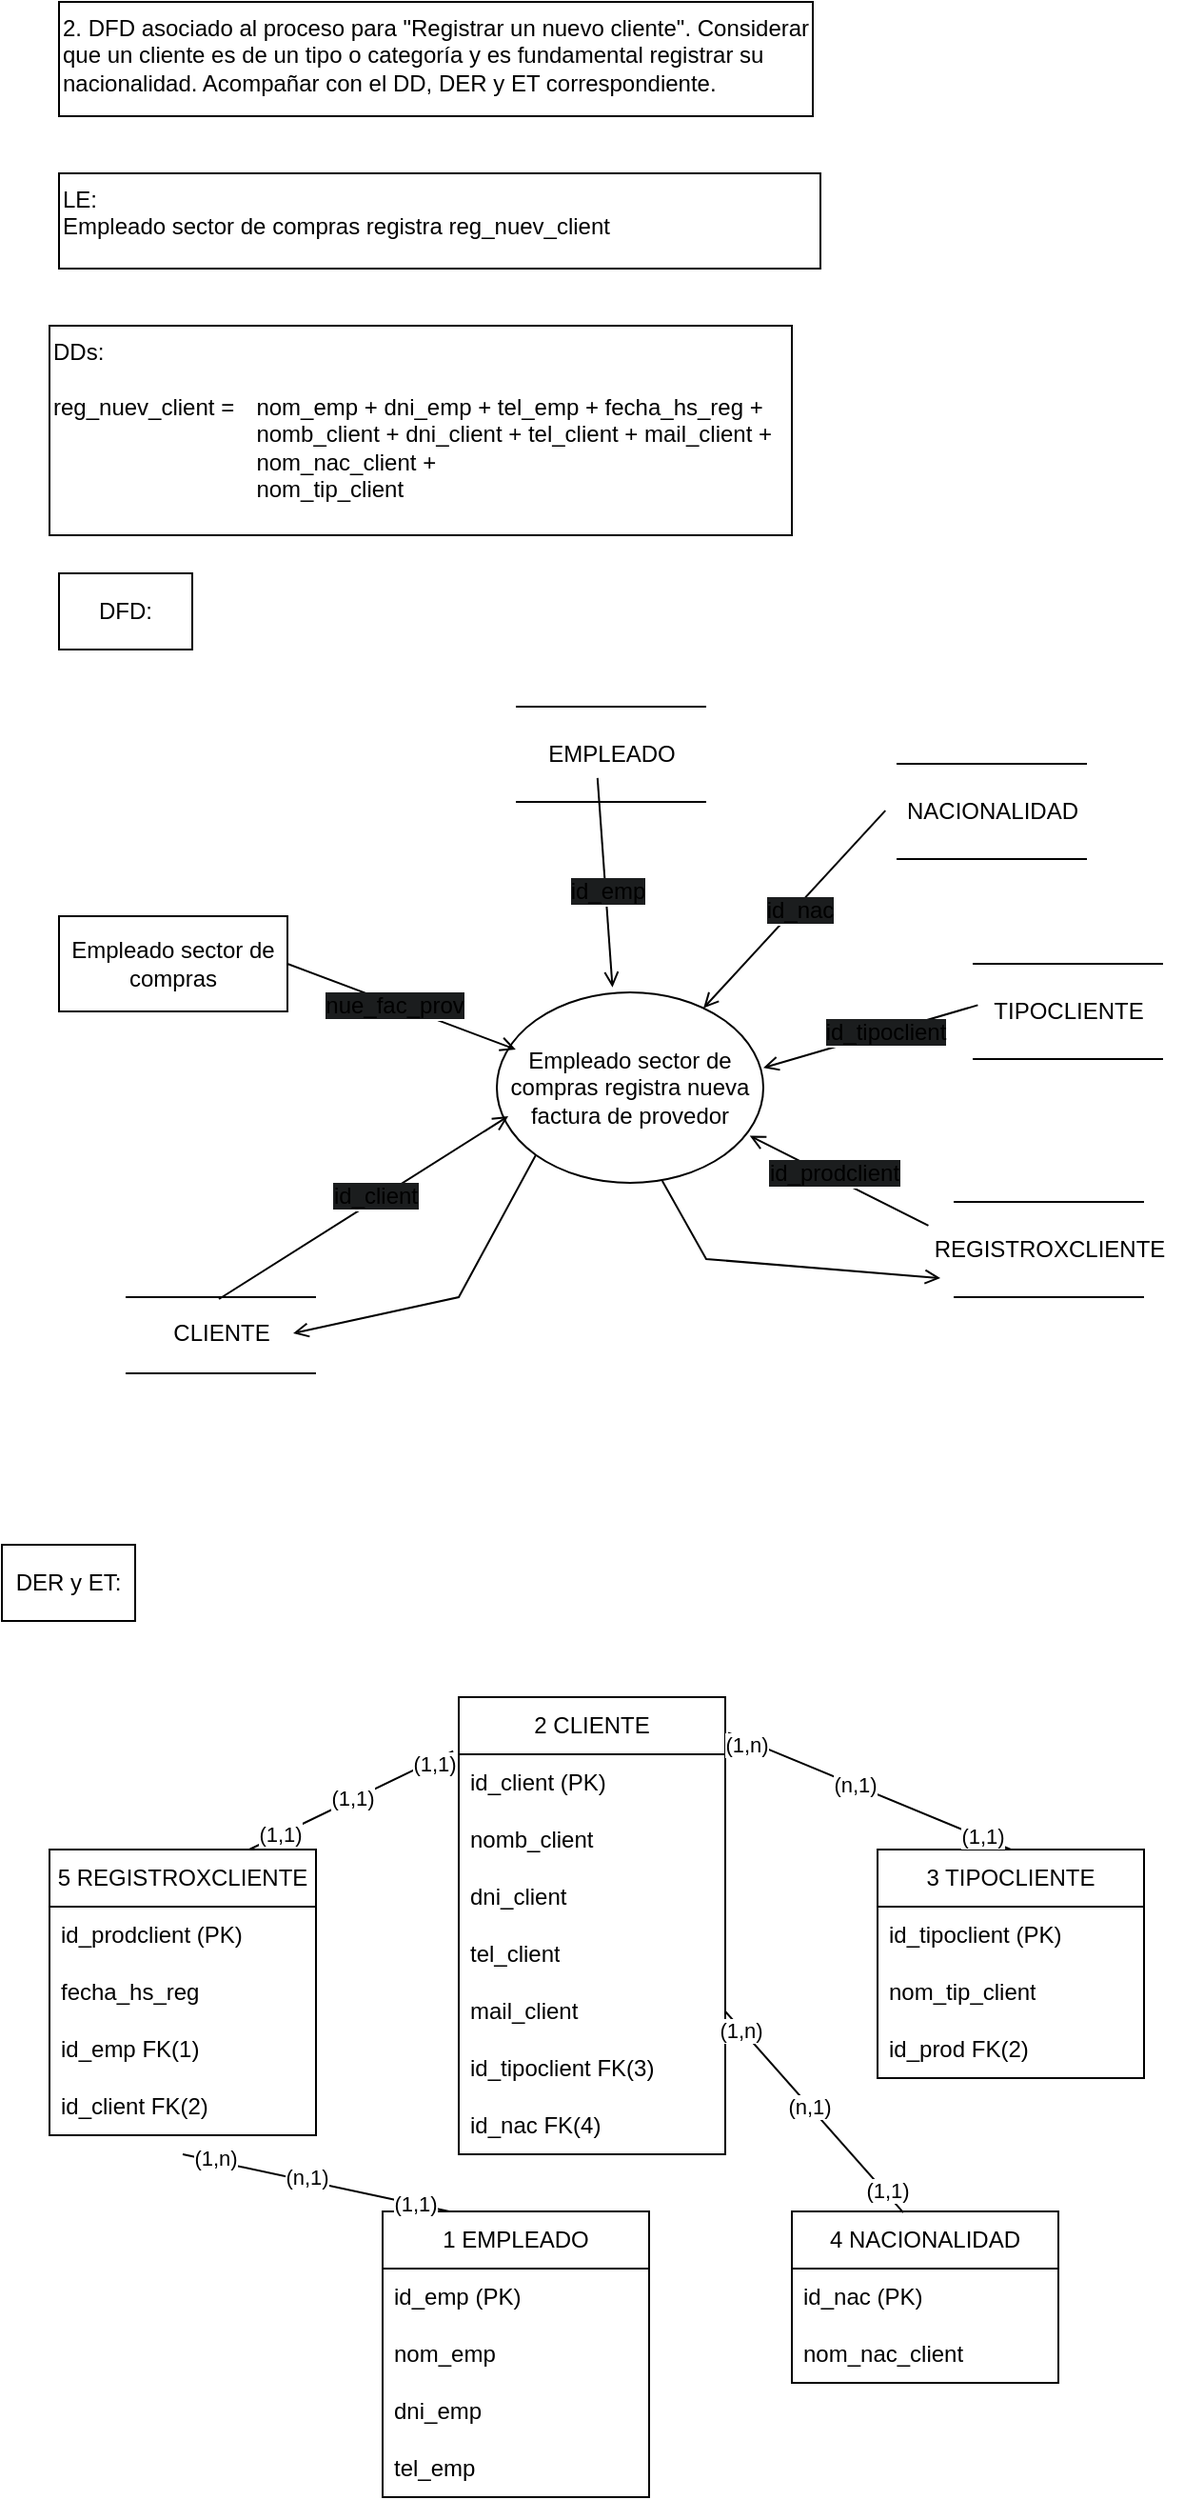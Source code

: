 <mxfile version="28.1.2">
  <diagram name="Página-1" id="k7-KkS8hXyFJskgSxUZF">
    <mxGraphModel dx="1507" dy="674" grid="1" gridSize="10" guides="1" tooltips="1" connect="1" arrows="1" fold="1" page="1" pageScale="1" pageWidth="827" pageHeight="1169" math="0" shadow="0">
      <root>
        <mxCell id="0" />
        <mxCell id="1" parent="0" />
        <mxCell id="AnyWGYtTl7H9kpEMKdwq-1" value="2. DFD asociado al proceso para &quot;Registrar un nuevo cliente&quot;. Considerar&lt;br/&gt; que un cliente es de un tipo o categoría y es fundamental registrar su &lt;br/&gt;nacionalidad. Acompañar con el DD, DER y ET correspondiente." style="rounded=0;whiteSpace=wrap;html=1;align=left;verticalAlign=top;" parent="1" vertex="1">
          <mxGeometry x="30" y="70" width="396" height="60" as="geometry" />
        </mxCell>
        <mxCell id="AnyWGYtTl7H9kpEMKdwq-2" value="LE:&lt;div&gt;Empleado sector de compras registra reg_nuev_client&lt;/div&gt;" style="rounded=0;whiteSpace=wrap;html=1;align=left;verticalAlign=top;" parent="1" vertex="1">
          <mxGeometry x="30" y="160" width="400" height="50" as="geometry" />
        </mxCell>
        <mxCell id="AnyWGYtTl7H9kpEMKdwq-3" value="&lt;span style=&quot;background-color: transparent; color: light-dark(rgb(0, 0, 0), rgb(255, 255, 255));&quot;&gt;DDs:&amp;nbsp;&lt;/span&gt;&lt;div&gt;&lt;span style=&quot;background-color: transparent; color: light-dark(rgb(0, 0, 0), rgb(255, 255, 255));&quot;&gt;&lt;br&gt;&lt;/span&gt;&lt;/div&gt;&lt;div&gt;&lt;span style=&quot;background-color: transparent; color: light-dark(rgb(0, 0, 0), rgb(255, 255, 255));&quot;&gt;reg_nuev_client&lt;/span&gt;&lt;span style=&quot;background-color: transparent; color: light-dark(rgb(0, 0, 0), rgb(255, 255, 255));&quot;&gt;&amp;nbsp;= &lt;span style=&quot;white-space: pre;&quot;&gt;&#x9;&lt;/span&gt;nom_emp + dni_emp + tel_emp + fecha_hs_reg +&amp;nbsp;&lt;/span&gt;&lt;/div&gt;&lt;div&gt;&lt;span style=&quot;background-color: transparent; color: light-dark(rgb(0, 0, 0), rgb(255, 255, 255));&quot;&gt;&lt;span style=&quot;white-space: pre;&quot;&gt;&#x9;&lt;/span&gt;&lt;span style=&quot;white-space: pre;&quot;&gt;&#x9;&lt;/span&gt;&lt;span style=&quot;white-space: pre;&quot;&gt;&#x9;&lt;span style=&quot;white-space: pre;&quot;&gt;&#x9;&lt;/span&gt;nomb_&lt;/span&gt;client&lt;span style=&quot;white-space: pre;&quot;&gt; + dni_client + tel_client + mail_client + &lt;/span&gt;&lt;br&gt;&lt;/span&gt;&lt;/div&gt;&lt;div&gt;&lt;span style=&quot;background-color: transparent; color: light-dark(rgb(0, 0, 0), rgb(255, 255, 255));&quot;&gt;&lt;span style=&quot;white-space: pre;&quot;&gt;&#x9;&lt;/span&gt;&lt;span style=&quot;white-space: pre;&quot;&gt;&#x9;&lt;/span&gt;&lt;span style=&quot;white-space: pre;&quot;&gt;&#x9;&lt;/span&gt;&lt;span style=&quot;white-space: pre;&quot;&gt;&#x9;&lt;/span&gt;nom_nac_client +&amp;nbsp;&lt;/span&gt;&lt;/div&gt;&lt;div&gt;&lt;span style=&quot;background-color: transparent; color: light-dark(rgb(0, 0, 0), rgb(255, 255, 255));&quot;&gt;&lt;span style=&quot;white-space: pre;&quot;&gt;&#x9;&lt;/span&gt;&lt;span style=&quot;white-space: pre;&quot;&gt;&#x9;&lt;/span&gt;&lt;span style=&quot;white-space: pre;&quot;&gt;&#x9;&lt;/span&gt;&lt;span style=&quot;white-space: pre;&quot;&gt;&#x9;&lt;/span&gt;nom_tip_client&lt;br&gt;&lt;/span&gt;&lt;/div&gt;&lt;div&gt;&lt;br&gt;&lt;/div&gt;" style="rounded=0;whiteSpace=wrap;html=1;align=left;verticalAlign=top;" parent="1" vertex="1">
          <mxGeometry x="25" y="240" width="390" height="110" as="geometry" />
        </mxCell>
        <mxCell id="AnyWGYtTl7H9kpEMKdwq-4" value="1 EMPLEADO" style="swimlane;fontStyle=0;childLayout=stackLayout;horizontal=1;startSize=30;horizontalStack=0;resizeParent=1;resizeParentMax=0;resizeLast=0;collapsible=1;marginBottom=0;whiteSpace=wrap;html=1;" parent="1" vertex="1">
          <mxGeometry x="200" y="1230" width="140" height="150" as="geometry">
            <mxRectangle x="70" y="480" width="110" height="30" as="alternateBounds" />
          </mxGeometry>
        </mxCell>
        <mxCell id="AnyWGYtTl7H9kpEMKdwq-5" value="id_emp (PK)" style="text;strokeColor=none;fillColor=none;align=left;verticalAlign=middle;spacingLeft=4;spacingRight=4;overflow=hidden;points=[[0,0.5],[1,0.5]];portConstraint=eastwest;rotatable=0;whiteSpace=wrap;html=1;" parent="AnyWGYtTl7H9kpEMKdwq-4" vertex="1">
          <mxGeometry y="30" width="140" height="30" as="geometry" />
        </mxCell>
        <mxCell id="AnyWGYtTl7H9kpEMKdwq-6" value="nom_emp" style="text;strokeColor=none;fillColor=none;align=left;verticalAlign=middle;spacingLeft=4;spacingRight=4;overflow=hidden;points=[[0,0.5],[1,0.5]];portConstraint=eastwest;rotatable=0;whiteSpace=wrap;html=1;" parent="AnyWGYtTl7H9kpEMKdwq-4" vertex="1">
          <mxGeometry y="60" width="140" height="30" as="geometry" />
        </mxCell>
        <mxCell id="AnyWGYtTl7H9kpEMKdwq-7" value="dni_emp" style="text;strokeColor=none;fillColor=none;align=left;verticalAlign=middle;spacingLeft=4;spacingRight=4;overflow=hidden;points=[[0,0.5],[1,0.5]];portConstraint=eastwest;rotatable=0;whiteSpace=wrap;html=1;" parent="AnyWGYtTl7H9kpEMKdwq-4" vertex="1">
          <mxGeometry y="90" width="140" height="30" as="geometry" />
        </mxCell>
        <mxCell id="AnyWGYtTl7H9kpEMKdwq-8" value="tel_emp" style="text;strokeColor=none;fillColor=none;align=left;verticalAlign=middle;spacingLeft=4;spacingRight=4;overflow=hidden;points=[[0,0.5],[1,0.5]];portConstraint=eastwest;rotatable=0;whiteSpace=wrap;html=1;" parent="AnyWGYtTl7H9kpEMKdwq-4" vertex="1">
          <mxGeometry y="120" width="140" height="30" as="geometry" />
        </mxCell>
        <mxCell id="AnyWGYtTl7H9kpEMKdwq-15" value="2 CLIENTE" style="swimlane;fontStyle=0;childLayout=stackLayout;horizontal=1;startSize=30;horizontalStack=0;resizeParent=1;resizeParentMax=0;resizeLast=0;collapsible=1;marginBottom=0;whiteSpace=wrap;html=1;" parent="1" vertex="1">
          <mxGeometry x="240" y="960" width="140" height="240" as="geometry">
            <mxRectangle x="390" y="480" width="110" height="30" as="alternateBounds" />
          </mxGeometry>
        </mxCell>
        <mxCell id="AnyWGYtTl7H9kpEMKdwq-16" value="id_client (PK)" style="text;strokeColor=none;fillColor=none;align=left;verticalAlign=middle;spacingLeft=4;spacingRight=4;overflow=hidden;points=[[0,0.5],[1,0.5]];portConstraint=eastwest;rotatable=0;whiteSpace=wrap;html=1;" parent="AnyWGYtTl7H9kpEMKdwq-15" vertex="1">
          <mxGeometry y="30" width="140" height="30" as="geometry" />
        </mxCell>
        <mxCell id="AnyWGYtTl7H9kpEMKdwq-17" value="&lt;span style=&quot;white-space: pre;&quot;&gt;nomb_&lt;/span&gt;client" style="text;strokeColor=none;fillColor=none;align=left;verticalAlign=middle;spacingLeft=4;spacingRight=4;overflow=hidden;points=[[0,0.5],[1,0.5]];portConstraint=eastwest;rotatable=0;whiteSpace=wrap;html=1;" parent="AnyWGYtTl7H9kpEMKdwq-15" vertex="1">
          <mxGeometry y="60" width="140" height="30" as="geometry" />
        </mxCell>
        <mxCell id="AnyWGYtTl7H9kpEMKdwq-18" value="&lt;span style=&quot;font-weight: 400; white-space: pre;&quot;&gt;dni_client&lt;/span&gt;" style="text;strokeColor=none;fillColor=none;align=left;verticalAlign=middle;spacingLeft=4;spacingRight=4;overflow=hidden;points=[[0,0.5],[1,0.5]];portConstraint=eastwest;rotatable=0;whiteSpace=wrap;html=1;fontStyle=1" parent="AnyWGYtTl7H9kpEMKdwq-15" vertex="1">
          <mxGeometry y="90" width="140" height="30" as="geometry" />
        </mxCell>
        <mxCell id="AnyWGYtTl7H9kpEMKdwq-19" value="&lt;span style=&quot;white-space: pre;&quot;&gt;tel_client&lt;/span&gt;" style="text;strokeColor=none;fillColor=none;align=left;verticalAlign=middle;spacingLeft=4;spacingRight=4;overflow=hidden;points=[[0,0.5],[1,0.5]];portConstraint=eastwest;rotatable=0;whiteSpace=wrap;html=1;" parent="AnyWGYtTl7H9kpEMKdwq-15" vertex="1">
          <mxGeometry y="120" width="140" height="30" as="geometry" />
        </mxCell>
        <mxCell id="AnyWGYtTl7H9kpEMKdwq-20" value="&lt;span style=&quot;white-space: pre;&quot;&gt;mail_client&lt;/span&gt;" style="text;strokeColor=none;fillColor=none;align=left;verticalAlign=middle;spacingLeft=4;spacingRight=4;overflow=hidden;points=[[0,0.5],[1,0.5]];portConstraint=eastwest;rotatable=0;whiteSpace=wrap;html=1;" parent="AnyWGYtTl7H9kpEMKdwq-15" vertex="1">
          <mxGeometry y="150" width="140" height="30" as="geometry" />
        </mxCell>
        <mxCell id="gTtGwB-aNdfwfE6FtZ3g-6" value="id_tipoclient FK(3)" style="text;strokeColor=none;fillColor=none;align=left;verticalAlign=middle;spacingLeft=4;spacingRight=4;overflow=hidden;points=[[0,0.5],[1,0.5]];portConstraint=eastwest;rotatable=0;whiteSpace=wrap;html=1;" vertex="1" parent="AnyWGYtTl7H9kpEMKdwq-15">
          <mxGeometry y="180" width="140" height="30" as="geometry" />
        </mxCell>
        <mxCell id="gTtGwB-aNdfwfE6FtZ3g-7" value="id_nac FK(4)" style="text;strokeColor=none;fillColor=none;align=left;verticalAlign=middle;spacingLeft=4;spacingRight=4;overflow=hidden;points=[[0,0.5],[1,0.5]];portConstraint=eastwest;rotatable=0;whiteSpace=wrap;html=1;" vertex="1" parent="AnyWGYtTl7H9kpEMKdwq-15">
          <mxGeometry y="210" width="140" height="30" as="geometry" />
        </mxCell>
        <mxCell id="AnyWGYtTl7H9kpEMKdwq-25" value="3 TIPOCLIENTE" style="swimlane;fontStyle=0;childLayout=stackLayout;horizontal=1;startSize=30;horizontalStack=0;resizeParent=1;resizeParentMax=0;resizeLast=0;collapsible=1;marginBottom=0;whiteSpace=wrap;html=1;" parent="1" vertex="1">
          <mxGeometry x="460" y="1040" width="140" height="120" as="geometry">
            <mxRectangle x="520" y="480" width="110" height="30" as="alternateBounds" />
          </mxGeometry>
        </mxCell>
        <mxCell id="AnyWGYtTl7H9kpEMKdwq-26" value="id_tipoclient (PK)" style="text;strokeColor=none;fillColor=none;align=left;verticalAlign=middle;spacingLeft=4;spacingRight=4;overflow=hidden;points=[[0,0.5],[1,0.5]];portConstraint=eastwest;rotatable=0;whiteSpace=wrap;html=1;" parent="AnyWGYtTl7H9kpEMKdwq-25" vertex="1">
          <mxGeometry y="30" width="140" height="30" as="geometry" />
        </mxCell>
        <mxCell id="AnyWGYtTl7H9kpEMKdwq-28" value="nom_tip_client" style="text;strokeColor=none;fillColor=none;align=left;verticalAlign=middle;spacingLeft=4;spacingRight=4;overflow=hidden;points=[[0,0.5],[1,0.5]];portConstraint=eastwest;rotatable=0;whiteSpace=wrap;html=1;" parent="AnyWGYtTl7H9kpEMKdwq-25" vertex="1">
          <mxGeometry y="60" width="140" height="30" as="geometry" />
        </mxCell>
        <mxCell id="AXQ-_cpiJS2A3x3jZnEI-2" value="id_prod FK(2)" style="text;strokeColor=none;fillColor=none;align=left;verticalAlign=middle;spacingLeft=4;spacingRight=4;overflow=hidden;points=[[0,0.5],[1,0.5]];portConstraint=eastwest;rotatable=0;whiteSpace=wrap;html=1;" parent="AnyWGYtTl7H9kpEMKdwq-25" vertex="1">
          <mxGeometry y="90" width="140" height="30" as="geometry" />
        </mxCell>
        <mxCell id="AnyWGYtTl7H9kpEMKdwq-64" value="&lt;span style=&quot;text-align: left;&quot;&gt;DER y ET:&lt;/span&gt;" style="whiteSpace=wrap;html=1;" parent="1" vertex="1">
          <mxGeometry y="880" width="70" height="40" as="geometry" />
        </mxCell>
        <mxCell id="AnyWGYtTl7H9kpEMKdwq-65" value="&lt;span style=&quot;text-wrap-mode: nowrap;&quot;&gt;DFD:&lt;/span&gt;" style="whiteSpace=wrap;html=1;" parent="1" vertex="1">
          <mxGeometry x="30" y="370" width="70" height="40" as="geometry" />
        </mxCell>
        <mxCell id="AnyWGYtTl7H9kpEMKdwq-66" value="Empleado sector de compras registra nueva factura de provedor" style="ellipse;whiteSpace=wrap;html=1;" parent="1" vertex="1">
          <mxGeometry x="260" y="590" width="140" height="100" as="geometry" />
        </mxCell>
        <mxCell id="AnyWGYtTl7H9kpEMKdwq-67" value="" style="group" parent="1" vertex="1" connectable="0">
          <mxGeometry x="270" y="440" width="100" height="50" as="geometry" />
        </mxCell>
        <mxCell id="AnyWGYtTl7H9kpEMKdwq-68" value="" style="endArrow=none;html=1;rounded=0;" parent="AnyWGYtTl7H9kpEMKdwq-67" edge="1">
          <mxGeometry width="50" height="50" relative="1" as="geometry">
            <mxPoint y="50" as="sourcePoint" />
            <mxPoint x="100" y="50" as="targetPoint" />
          </mxGeometry>
        </mxCell>
        <mxCell id="AnyWGYtTl7H9kpEMKdwq-69" value="" style="endArrow=none;html=1;rounded=0;" parent="AnyWGYtTl7H9kpEMKdwq-67" edge="1">
          <mxGeometry width="50" height="50" relative="1" as="geometry">
            <mxPoint as="sourcePoint" />
            <mxPoint x="100" as="targetPoint" />
          </mxGeometry>
        </mxCell>
        <mxCell id="AnyWGYtTl7H9kpEMKdwq-70" value="&lt;span style=&quot;text-wrap-mode: wrap;&quot;&gt;EMPLEADO&lt;/span&gt;" style="text;html=1;align=center;verticalAlign=middle;resizable=0;points=[];autosize=1;strokeColor=none;fillColor=none;" parent="AnyWGYtTl7H9kpEMKdwq-67" vertex="1">
          <mxGeometry x="5" y="10" width="90" height="30" as="geometry" />
        </mxCell>
        <mxCell id="AnyWGYtTl7H9kpEMKdwq-71" value="Empleado sector de compras" style="whiteSpace=wrap;html=1;" parent="1" vertex="1">
          <mxGeometry x="30" y="550" width="120" height="50" as="geometry" />
        </mxCell>
        <mxCell id="AnyWGYtTl7H9kpEMKdwq-72" value="" style="group" parent="1" vertex="1" connectable="0">
          <mxGeometry x="470" y="470" width="105" height="50" as="geometry" />
        </mxCell>
        <mxCell id="AnyWGYtTl7H9kpEMKdwq-73" value="" style="endArrow=none;html=1;rounded=0;" parent="AnyWGYtTl7H9kpEMKdwq-72" edge="1">
          <mxGeometry width="50" height="50" relative="1" as="geometry">
            <mxPoint y="50" as="sourcePoint" />
            <mxPoint x="100" y="50" as="targetPoint" />
          </mxGeometry>
        </mxCell>
        <mxCell id="AnyWGYtTl7H9kpEMKdwq-74" value="" style="endArrow=none;html=1;rounded=0;" parent="AnyWGYtTl7H9kpEMKdwq-72" edge="1">
          <mxGeometry width="50" height="50" relative="1" as="geometry">
            <mxPoint as="sourcePoint" />
            <mxPoint x="100" as="targetPoint" />
          </mxGeometry>
        </mxCell>
        <mxCell id="AnyWGYtTl7H9kpEMKdwq-75" value="&lt;span style=&quot;text-wrap-mode: wrap;&quot;&gt;NACIONALIDAD&lt;/span&gt;" style="text;html=1;align=center;verticalAlign=middle;resizable=0;points=[];autosize=1;strokeColor=none;fillColor=none;" parent="AnyWGYtTl7H9kpEMKdwq-72" vertex="1">
          <mxGeometry x="-5" y="10" width="110" height="30" as="geometry" />
        </mxCell>
        <mxCell id="AnyWGYtTl7H9kpEMKdwq-76" value="" style="group" parent="1" vertex="1" connectable="0">
          <mxGeometry x="510" y="575" width="100" height="50" as="geometry" />
        </mxCell>
        <mxCell id="AnyWGYtTl7H9kpEMKdwq-77" value="" style="endArrow=none;html=1;rounded=0;" parent="AnyWGYtTl7H9kpEMKdwq-76" edge="1">
          <mxGeometry width="50" height="50" relative="1" as="geometry">
            <mxPoint y="50" as="sourcePoint" />
            <mxPoint x="100" y="50" as="targetPoint" />
          </mxGeometry>
        </mxCell>
        <mxCell id="AnyWGYtTl7H9kpEMKdwq-78" value="" style="endArrow=none;html=1;rounded=0;" parent="AnyWGYtTl7H9kpEMKdwq-76" edge="1">
          <mxGeometry width="50" height="50" relative="1" as="geometry">
            <mxPoint as="sourcePoint" />
            <mxPoint x="100" as="targetPoint" />
          </mxGeometry>
        </mxCell>
        <mxCell id="AnyWGYtTl7H9kpEMKdwq-79" value="&lt;span style=&quot;text-wrap-mode: wrap;&quot;&gt;TIPOCLIENTE&lt;/span&gt;" style="text;html=1;align=center;verticalAlign=middle;resizable=0;points=[];autosize=1;strokeColor=none;fillColor=none;" parent="AnyWGYtTl7H9kpEMKdwq-76" vertex="1">
          <mxGeometry y="10" width="100" height="30" as="geometry" />
        </mxCell>
        <mxCell id="AnyWGYtTl7H9kpEMKdwq-80" value="" style="group" parent="1" vertex="1" connectable="0">
          <mxGeometry x="500" y="700" width="120" height="50" as="geometry" />
        </mxCell>
        <mxCell id="AnyWGYtTl7H9kpEMKdwq-81" value="" style="endArrow=none;html=1;rounded=0;" parent="AnyWGYtTl7H9kpEMKdwq-80" edge="1">
          <mxGeometry width="50" height="50" relative="1" as="geometry">
            <mxPoint y="50" as="sourcePoint" />
            <mxPoint x="100" y="50" as="targetPoint" />
          </mxGeometry>
        </mxCell>
        <mxCell id="AnyWGYtTl7H9kpEMKdwq-82" value="" style="endArrow=none;html=1;rounded=0;" parent="AnyWGYtTl7H9kpEMKdwq-80" edge="1">
          <mxGeometry width="50" height="50" relative="1" as="geometry">
            <mxPoint as="sourcePoint" />
            <mxPoint x="100" as="targetPoint" />
          </mxGeometry>
        </mxCell>
        <mxCell id="AnyWGYtTl7H9kpEMKdwq-83" value="&lt;span style=&quot;text-wrap-mode: wrap;&quot;&gt;REGISTROXCLIENTE&lt;/span&gt;" style="text;html=1;align=center;verticalAlign=middle;resizable=0;points=[];autosize=1;strokeColor=none;fillColor=none;" parent="AnyWGYtTl7H9kpEMKdwq-80" vertex="1">
          <mxGeometry x="-20" y="10" width="140" height="30" as="geometry" />
        </mxCell>
        <mxCell id="AnyWGYtTl7H9kpEMKdwq-84" value="" style="group" parent="1" vertex="1" connectable="0">
          <mxGeometry x="65" y="750" width="100" height="50" as="geometry" />
        </mxCell>
        <mxCell id="AnyWGYtTl7H9kpEMKdwq-85" value="" style="endArrow=none;html=1;rounded=0;" parent="AnyWGYtTl7H9kpEMKdwq-84" edge="1">
          <mxGeometry width="50" height="50" relative="1" as="geometry">
            <mxPoint y="40" as="sourcePoint" />
            <mxPoint x="100" y="40" as="targetPoint" />
          </mxGeometry>
        </mxCell>
        <mxCell id="AnyWGYtTl7H9kpEMKdwq-86" value="" style="endArrow=none;html=1;rounded=0;" parent="AnyWGYtTl7H9kpEMKdwq-84" edge="1">
          <mxGeometry width="50" height="50" relative="1" as="geometry">
            <mxPoint as="sourcePoint" />
            <mxPoint x="100" as="targetPoint" />
          </mxGeometry>
        </mxCell>
        <mxCell id="AnyWGYtTl7H9kpEMKdwq-87" value="&lt;span style=&quot;text-wrap-mode: wrap;&quot;&gt;CLIENTE&lt;/span&gt;" style="text;html=1;align=center;verticalAlign=middle;resizable=0;points=[];autosize=1;strokeColor=none;fillColor=none;" parent="AnyWGYtTl7H9kpEMKdwq-84" vertex="1">
          <mxGeometry x="15" y="4" width="70" height="30" as="geometry" />
        </mxCell>
        <mxCell id="AnyWGYtTl7H9kpEMKdwq-100" value="" style="endArrow=open;html=1;rounded=0;entryX=0.043;entryY=0.65;entryDx=0;entryDy=0;entryPerimeter=0;exitX=0.486;exitY=-0.1;exitDx=0;exitDy=0;exitPerimeter=0;" parent="1" target="AnyWGYtTl7H9kpEMKdwq-66" edge="1" source="AnyWGYtTl7H9kpEMKdwq-87">
          <mxGeometry width="50" height="50" relative="1" as="geometry">
            <mxPoint x="210.74" y="750" as="sourcePoint" />
            <mxPoint x="130" y="648" as="targetPoint" />
          </mxGeometry>
        </mxCell>
        <mxCell id="AnyWGYtTl7H9kpEMKdwq-101" value="&lt;span style=&quot;font-size: 12px; text-align: left; text-wrap-mode: wrap; background-color: rgb(27, 29, 30);&quot;&gt;id_client&lt;/span&gt;" style="edgeLabel;html=1;align=center;verticalAlign=middle;resizable=0;points=[];" parent="AnyWGYtTl7H9kpEMKdwq-100" vertex="1" connectable="0">
          <mxGeometry x="0.083" y="2" relative="1" as="geometry">
            <mxPoint as="offset" />
          </mxGeometry>
        </mxCell>
        <mxCell id="AnyWGYtTl7H9kpEMKdwq-102" value="" style="endArrow=open;html=1;rounded=0;exitX=0.048;exitY=0.081;exitDx=0;exitDy=0;exitPerimeter=0;entryX=0.949;entryY=0.753;entryDx=0;entryDy=0;entryPerimeter=0;" parent="1" source="AnyWGYtTl7H9kpEMKdwq-83" target="AnyWGYtTl7H9kpEMKdwq-66" edge="1">
          <mxGeometry width="50" height="50" relative="1" as="geometry">
            <mxPoint x="420" y="680" as="sourcePoint" />
            <mxPoint x="470" y="630" as="targetPoint" />
          </mxGeometry>
        </mxCell>
        <mxCell id="AnyWGYtTl7H9kpEMKdwq-103" value="&lt;span style=&quot;font-size: 12px; text-align: left; text-wrap-mode: wrap; background-color: rgb(27, 29, 30);&quot;&gt;id_prodclient&lt;/span&gt;" style="edgeLabel;html=1;align=center;verticalAlign=middle;resizable=0;points=[];" parent="AnyWGYtTl7H9kpEMKdwq-102" vertex="1" connectable="0">
          <mxGeometry x="0.09" y="-2" relative="1" as="geometry">
            <mxPoint as="offset" />
          </mxGeometry>
        </mxCell>
        <mxCell id="AnyWGYtTl7H9kpEMKdwq-104" value="" style="endArrow=open;html=1;rounded=0;exitX=0.027;exitY=0.39;exitDx=0;exitDy=0;exitPerimeter=0;entryX=1;entryY=0.396;entryDx=0;entryDy=0;entryPerimeter=0;" parent="1" source="AnyWGYtTl7H9kpEMKdwq-79" target="AnyWGYtTl7H9kpEMKdwq-66" edge="1">
          <mxGeometry width="50" height="50" relative="1" as="geometry">
            <mxPoint x="424" y="620" as="sourcePoint" />
            <mxPoint x="474" y="570" as="targetPoint" />
          </mxGeometry>
        </mxCell>
        <mxCell id="AnyWGYtTl7H9kpEMKdwq-105" value="&lt;span style=&quot;font-size: 12px; text-align: left; text-wrap-mode: wrap; background-color: rgb(27, 29, 30);&quot;&gt;id_tipoclient&lt;/span&gt;" style="edgeLabel;html=1;align=center;verticalAlign=middle;resizable=0;points=[];" parent="AnyWGYtTl7H9kpEMKdwq-104" vertex="1" connectable="0">
          <mxGeometry x="-0.134" relative="1" as="geometry">
            <mxPoint as="offset" />
          </mxGeometry>
        </mxCell>
        <mxCell id="AnyWGYtTl7H9kpEMKdwq-106" value="" style="endArrow=open;html=1;rounded=0;exitX=-0.008;exitY=0.486;exitDx=0;exitDy=0;exitPerimeter=0;" parent="1" source="AnyWGYtTl7H9kpEMKdwq-75" target="AnyWGYtTl7H9kpEMKdwq-66" edge="1">
          <mxGeometry width="50" height="50" relative="1" as="geometry">
            <mxPoint x="360" y="575" as="sourcePoint" />
            <mxPoint x="410" y="525" as="targetPoint" />
          </mxGeometry>
        </mxCell>
        <mxCell id="AnyWGYtTl7H9kpEMKdwq-107" value="&lt;span style=&quot;font-size: 12px; text-align: left; text-wrap-mode: wrap; background-color: rgb(27, 29, 30);&quot;&gt;id_nac&lt;/span&gt;" style="edgeLabel;html=1;align=center;verticalAlign=middle;resizable=0;points=[];" parent="AnyWGYtTl7H9kpEMKdwq-106" vertex="1" connectable="0">
          <mxGeometry x="-0.027" y="2" relative="1" as="geometry">
            <mxPoint as="offset" />
          </mxGeometry>
        </mxCell>
        <mxCell id="AnyWGYtTl7H9kpEMKdwq-108" value="" style="endArrow=open;html=1;rounded=0;exitX=0.421;exitY=0.914;exitDx=0;exitDy=0;exitPerimeter=0;entryX=0.434;entryY=-0.026;entryDx=0;entryDy=0;entryPerimeter=0;" parent="1" source="AnyWGYtTl7H9kpEMKdwq-70" target="AnyWGYtTl7H9kpEMKdwq-66" edge="1">
          <mxGeometry width="50" height="50" relative="1" as="geometry">
            <mxPoint x="290" y="570" as="sourcePoint" />
            <mxPoint x="340" y="520" as="targetPoint" />
          </mxGeometry>
        </mxCell>
        <mxCell id="AnyWGYtTl7H9kpEMKdwq-109" value="&lt;span style=&quot;font-size: 12px; text-align: left; text-wrap-mode: wrap; background-color: rgb(27, 29, 30);&quot;&gt;id_emp&lt;/span&gt;" style="edgeLabel;html=1;align=center;verticalAlign=middle;resizable=0;points=[];" parent="AnyWGYtTl7H9kpEMKdwq-108" vertex="1" connectable="0">
          <mxGeometry x="0.079" y="1" relative="1" as="geometry">
            <mxPoint as="offset" />
          </mxGeometry>
        </mxCell>
        <mxCell id="AnyWGYtTl7H9kpEMKdwq-110" value="" style="endArrow=open;html=1;rounded=0;exitX=1;exitY=0.5;exitDx=0;exitDy=0;entryX=0.071;entryY=0.3;entryDx=0;entryDy=0;entryPerimeter=0;" parent="1" source="AnyWGYtTl7H9kpEMKdwq-71" target="AnyWGYtTl7H9kpEMKdwq-66" edge="1">
          <mxGeometry width="50" height="50" relative="1" as="geometry">
            <mxPoint x="180" y="625" as="sourcePoint" />
            <mxPoint x="230" y="575" as="targetPoint" />
          </mxGeometry>
        </mxCell>
        <mxCell id="AnyWGYtTl7H9kpEMKdwq-111" value="&lt;span style=&quot;font-size: 12px; text-align: left; text-wrap-mode: wrap; background-color: rgb(27, 29, 30);&quot;&gt;nue_fac_prov&lt;/span&gt;" style="edgeLabel;html=1;align=center;verticalAlign=middle;resizable=0;points=[];" parent="AnyWGYtTl7H9kpEMKdwq-110" vertex="1" connectable="0">
          <mxGeometry x="-0.063" y="-1" relative="1" as="geometry">
            <mxPoint as="offset" />
          </mxGeometry>
        </mxCell>
        <mxCell id="AXQ-_cpiJS2A3x3jZnEI-3" value="" style="endArrow=none;html=1;rounded=0;exitX=1.011;exitY=0.078;exitDx=0;exitDy=0;exitPerimeter=0;entryX=0.5;entryY=0;entryDx=0;entryDy=0;" parent="1" source="AnyWGYtTl7H9kpEMKdwq-15" target="AnyWGYtTl7H9kpEMKdwq-25" edge="1">
          <mxGeometry width="50" height="50" relative="1" as="geometry">
            <mxPoint x="440" y="980" as="sourcePoint" />
            <mxPoint x="490" y="930" as="targetPoint" />
          </mxGeometry>
        </mxCell>
        <mxCell id="AXQ-_cpiJS2A3x3jZnEI-4" value="(1,n)" style="edgeLabel;html=1;align=center;verticalAlign=middle;resizable=0;points=[];" parent="AXQ-_cpiJS2A3x3jZnEI-3" vertex="1" connectable="0">
          <mxGeometry x="-0.872" y="-2" relative="1" as="geometry">
            <mxPoint as="offset" />
          </mxGeometry>
        </mxCell>
        <mxCell id="AXQ-_cpiJS2A3x3jZnEI-6" value="(1,1)" style="edgeLabel;html=1;align=center;verticalAlign=middle;resizable=0;points=[];" parent="AXQ-_cpiJS2A3x3jZnEI-3" vertex="1" connectable="0">
          <mxGeometry x="0.79" y="1" relative="1" as="geometry">
            <mxPoint as="offset" />
          </mxGeometry>
        </mxCell>
        <mxCell id="AXQ-_cpiJS2A3x3jZnEI-7" value="(n,1)" style="edgeLabel;html=1;align=center;verticalAlign=middle;resizable=0;points=[];" parent="AXQ-_cpiJS2A3x3jZnEI-3" vertex="1" connectable="0">
          <mxGeometry x="-0.112" relative="1" as="geometry">
            <mxPoint as="offset" />
          </mxGeometry>
        </mxCell>
        <mxCell id="AXQ-_cpiJS2A3x3jZnEI-8" value="4 NACIONALIDAD" style="swimlane;fontStyle=0;childLayout=stackLayout;horizontal=1;startSize=30;horizontalStack=0;resizeParent=1;resizeParentMax=0;resizeLast=0;collapsible=1;marginBottom=0;whiteSpace=wrap;html=1;" parent="1" vertex="1">
          <mxGeometry x="415" y="1229.999" width="140" height="90" as="geometry">
            <mxRectangle x="520" y="480" width="110" height="30" as="alternateBounds" />
          </mxGeometry>
        </mxCell>
        <mxCell id="AXQ-_cpiJS2A3x3jZnEI-9" value="id_nac (PK)" style="text;strokeColor=none;fillColor=none;align=left;verticalAlign=middle;spacingLeft=4;spacingRight=4;overflow=hidden;points=[[0,0.5],[1,0.5]];portConstraint=eastwest;rotatable=0;whiteSpace=wrap;html=1;" parent="AXQ-_cpiJS2A3x3jZnEI-8" vertex="1">
          <mxGeometry y="30" width="140" height="30" as="geometry" />
        </mxCell>
        <mxCell id="AXQ-_cpiJS2A3x3jZnEI-10" value="nom_nac_client" style="text;strokeColor=none;fillColor=none;align=left;verticalAlign=middle;spacingLeft=4;spacingRight=4;overflow=hidden;points=[[0,0.5],[1,0.5]];portConstraint=eastwest;rotatable=0;whiteSpace=wrap;html=1;" parent="AXQ-_cpiJS2A3x3jZnEI-8" vertex="1">
          <mxGeometry y="60" width="140" height="30" as="geometry" />
        </mxCell>
        <mxCell id="AXQ-_cpiJS2A3x3jZnEI-13" value="" style="endArrow=none;html=1;rounded=0;entryX=1;entryY=0.5;entryDx=0;entryDy=0;exitX=0.418;exitY=0.006;exitDx=0;exitDy=0;exitPerimeter=0;" parent="1" source="AXQ-_cpiJS2A3x3jZnEI-8" target="AnyWGYtTl7H9kpEMKdwq-20" edge="1">
          <mxGeometry width="50" height="50" relative="1" as="geometry">
            <mxPoint x="360" y="1250" as="sourcePoint" />
            <mxPoint x="410" y="1200" as="targetPoint" />
          </mxGeometry>
        </mxCell>
        <mxCell id="AXQ-_cpiJS2A3x3jZnEI-14" value="(1,1)" style="edgeLabel;html=1;align=center;verticalAlign=middle;resizable=0;points=[];" parent="AXQ-_cpiJS2A3x3jZnEI-13" vertex="1" connectable="0">
          <mxGeometry x="-0.796" y="-1" relative="1" as="geometry">
            <mxPoint as="offset" />
          </mxGeometry>
        </mxCell>
        <mxCell id="AXQ-_cpiJS2A3x3jZnEI-15" value="(1,n)" style="edgeLabel;html=1;align=center;verticalAlign=middle;resizable=0;points=[];" parent="AXQ-_cpiJS2A3x3jZnEI-13" vertex="1" connectable="0">
          <mxGeometry x="0.823" y="1" relative="1" as="geometry">
            <mxPoint as="offset" />
          </mxGeometry>
        </mxCell>
        <mxCell id="AXQ-_cpiJS2A3x3jZnEI-16" value="(n,1)" style="edgeLabel;html=1;align=center;verticalAlign=middle;resizable=0;points=[];" parent="AXQ-_cpiJS2A3x3jZnEI-13" vertex="1" connectable="0">
          <mxGeometry x="0.056" relative="1" as="geometry">
            <mxPoint as="offset" />
          </mxGeometry>
        </mxCell>
        <mxCell id="AXQ-_cpiJS2A3x3jZnEI-17" value="5 REGISTROXCLIENTE" style="swimlane;fontStyle=0;childLayout=stackLayout;horizontal=1;startSize=30;horizontalStack=0;resizeParent=1;resizeParentMax=0;resizeLast=0;collapsible=1;marginBottom=0;whiteSpace=wrap;html=1;" parent="1" vertex="1">
          <mxGeometry x="25" y="1040" width="140" height="150" as="geometry">
            <mxRectangle x="70" y="480" width="110" height="30" as="alternateBounds" />
          </mxGeometry>
        </mxCell>
        <mxCell id="AXQ-_cpiJS2A3x3jZnEI-18" value="id_prodclient (PK)" style="text;strokeColor=none;fillColor=none;align=left;verticalAlign=middle;spacingLeft=4;spacingRight=4;overflow=hidden;points=[[0,0.5],[1,0.5]];portConstraint=eastwest;rotatable=0;whiteSpace=wrap;html=1;" parent="AXQ-_cpiJS2A3x3jZnEI-17" vertex="1">
          <mxGeometry y="30" width="140" height="30" as="geometry" />
        </mxCell>
        <mxCell id="AXQ-_cpiJS2A3x3jZnEI-21" value="fecha_hs_reg" style="text;strokeColor=none;fillColor=none;align=left;verticalAlign=middle;spacingLeft=4;spacingRight=4;overflow=hidden;points=[[0,0.5],[1,0.5]];portConstraint=eastwest;rotatable=0;whiteSpace=wrap;html=1;" parent="AXQ-_cpiJS2A3x3jZnEI-17" vertex="1">
          <mxGeometry y="60" width="140" height="30" as="geometry" />
        </mxCell>
        <mxCell id="AXQ-_cpiJS2A3x3jZnEI-24" value="id_emp FK(1)" style="text;strokeColor=none;fillColor=none;align=left;verticalAlign=middle;spacingLeft=4;spacingRight=4;overflow=hidden;points=[[0,0.5],[1,0.5]];portConstraint=eastwest;rotatable=0;whiteSpace=wrap;html=1;" parent="AXQ-_cpiJS2A3x3jZnEI-17" vertex="1">
          <mxGeometry y="90" width="140" height="30" as="geometry" />
        </mxCell>
        <mxCell id="gTtGwB-aNdfwfE6FtZ3g-5" value="id_client&amp;nbsp;FK(2)" style="text;strokeColor=none;fillColor=none;align=left;verticalAlign=middle;spacingLeft=4;spacingRight=4;overflow=hidden;points=[[0,0.5],[1,0.5]];portConstraint=eastwest;rotatable=0;whiteSpace=wrap;html=1;" vertex="1" parent="AXQ-_cpiJS2A3x3jZnEI-17">
          <mxGeometry y="120" width="140" height="30" as="geometry" />
        </mxCell>
        <mxCell id="AXQ-_cpiJS2A3x3jZnEI-22" value="" style="endArrow=none;html=1;rounded=0;entryX=0.5;entryY=1.333;entryDx=0;entryDy=0;entryPerimeter=0;exitX=0.25;exitY=0;exitDx=0;exitDy=0;" parent="1" source="AnyWGYtTl7H9kpEMKdwq-4" target="gTtGwB-aNdfwfE6FtZ3g-5" edge="1">
          <mxGeometry width="50" height="50" relative="1" as="geometry">
            <mxPoint x="110" y="1210" as="sourcePoint" />
            <mxPoint x="160" y="1160" as="targetPoint" />
          </mxGeometry>
        </mxCell>
        <mxCell id="AXQ-_cpiJS2A3x3jZnEI-25" value="(1,1)" style="edgeLabel;html=1;align=center;verticalAlign=middle;resizable=0;points=[];" parent="AXQ-_cpiJS2A3x3jZnEI-22" vertex="1" connectable="0">
          <mxGeometry x="-0.734" y="-1" relative="1" as="geometry">
            <mxPoint y="1" as="offset" />
          </mxGeometry>
        </mxCell>
        <mxCell id="AXQ-_cpiJS2A3x3jZnEI-26" value="(1,n)" style="edgeLabel;html=1;align=center;verticalAlign=middle;resizable=0;points=[];" parent="AXQ-_cpiJS2A3x3jZnEI-22" vertex="1" connectable="0">
          <mxGeometry x="0.769" y="-1" relative="1" as="geometry">
            <mxPoint y="-1" as="offset" />
          </mxGeometry>
        </mxCell>
        <mxCell id="AXQ-_cpiJS2A3x3jZnEI-27" value="(n,1)" style="edgeLabel;html=1;align=center;verticalAlign=middle;resizable=0;points=[];" parent="AXQ-_cpiJS2A3x3jZnEI-22" vertex="1" connectable="0">
          <mxGeometry x="0.075" y="-2" relative="1" as="geometry">
            <mxPoint as="offset" />
          </mxGeometry>
        </mxCell>
        <mxCell id="AXQ-_cpiJS2A3x3jZnEI-23" value="" style="endArrow=none;html=1;rounded=0;exitX=0.75;exitY=0;exitDx=0;exitDy=0;entryX=-0.021;entryY=0.118;entryDx=0;entryDy=0;entryPerimeter=0;" parent="1" source="AXQ-_cpiJS2A3x3jZnEI-17" target="AnyWGYtTl7H9kpEMKdwq-15" edge="1">
          <mxGeometry width="50" height="50" relative="1" as="geometry">
            <mxPoint x="160" y="1180" as="sourcePoint" />
            <mxPoint x="210" y="1130" as="targetPoint" />
          </mxGeometry>
        </mxCell>
        <mxCell id="gTtGwB-aNdfwfE6FtZ3g-2" value="(1,1)" style="edgeLabel;html=1;align=center;verticalAlign=middle;resizable=0;points=[];" vertex="1" connectable="0" parent="AXQ-_cpiJS2A3x3jZnEI-23">
          <mxGeometry x="-0.706" y="1" relative="1" as="geometry">
            <mxPoint as="offset" />
          </mxGeometry>
        </mxCell>
        <mxCell id="gTtGwB-aNdfwfE6FtZ3g-3" value="(1,1)" style="edgeLabel;html=1;align=center;verticalAlign=middle;resizable=0;points=[];" vertex="1" connectable="0" parent="AXQ-_cpiJS2A3x3jZnEI-23">
          <mxGeometry x="0.799" y="-1" relative="1" as="geometry">
            <mxPoint as="offset" />
          </mxGeometry>
        </mxCell>
        <mxCell id="gTtGwB-aNdfwfE6FtZ3g-4" value="(1,1)" style="edgeLabel;html=1;align=center;verticalAlign=middle;resizable=0;points=[];" vertex="1" connectable="0" parent="AXQ-_cpiJS2A3x3jZnEI-23">
          <mxGeometry x="0.017" y="1" relative="1" as="geometry">
            <mxPoint as="offset" />
          </mxGeometry>
        </mxCell>
        <mxCell id="gTtGwB-aNdfwfE6FtZ3g-9" value="" style="endArrow=open;html=1;rounded=0;entryX=1.043;entryY=0.5;entryDx=0;entryDy=0;entryPerimeter=0;exitX=0;exitY=1;exitDx=0;exitDy=0;" edge="1" parent="1" source="AnyWGYtTl7H9kpEMKdwq-66" target="AnyWGYtTl7H9kpEMKdwq-87">
          <mxGeometry width="50" height="50" relative="1" as="geometry">
            <mxPoint x="250" y="776" as="sourcePoint" />
            <mxPoint x="402" y="680" as="targetPoint" />
            <Array as="points">
              <mxPoint x="240" y="750" />
            </Array>
          </mxGeometry>
        </mxCell>
        <mxCell id="gTtGwB-aNdfwfE6FtZ3g-11" value="" style="endArrow=open;html=1;rounded=0;exitX=0.621;exitY=0.99;exitDx=0;exitDy=0;exitPerimeter=0;entryX=0.093;entryY=1;entryDx=0;entryDy=0;entryPerimeter=0;" edge="1" parent="1" source="AnyWGYtTl7H9kpEMKdwq-66" target="AnyWGYtTl7H9kpEMKdwq-83">
          <mxGeometry width="50" height="50" relative="1" as="geometry">
            <mxPoint x="544" y="747" as="sourcePoint" />
            <mxPoint x="400" y="760" as="targetPoint" />
            <Array as="points">
              <mxPoint x="370" y="730" />
            </Array>
          </mxGeometry>
        </mxCell>
      </root>
    </mxGraphModel>
  </diagram>
</mxfile>
